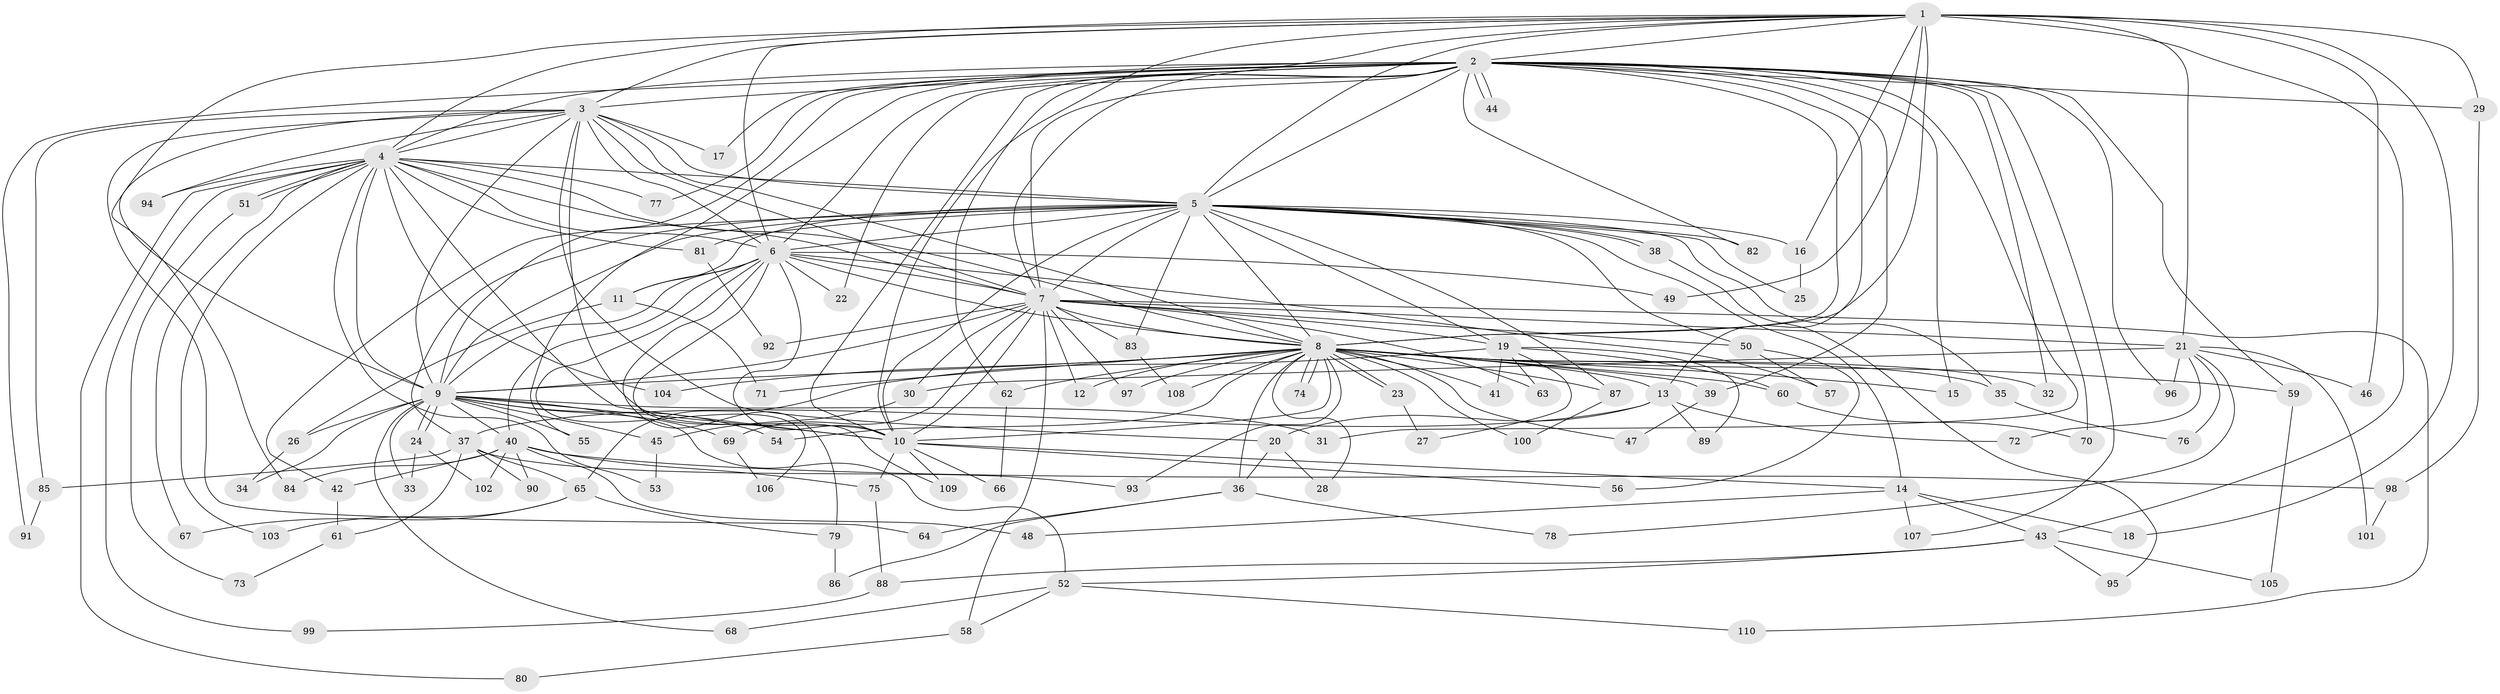 // coarse degree distribution, {12: 0.012195121951219513, 25: 0.012195121951219513, 24: 0.012195121951219513, 17: 0.012195121951219513, 19: 0.012195121951219513, 16: 0.012195121951219513, 18: 0.012195121951219513, 33: 0.012195121951219513, 2: 0.5, 6: 0.036585365853658534, 8: 0.036585365853658534, 4: 0.024390243902439025, 3: 0.25609756097560976, 5: 0.036585365853658534, 10: 0.012195121951219513}
// Generated by graph-tools (version 1.1) at 2025/23/03/03/25 07:23:47]
// undirected, 110 vertices, 245 edges
graph export_dot {
graph [start="1"]
  node [color=gray90,style=filled];
  1;
  2;
  3;
  4;
  5;
  6;
  7;
  8;
  9;
  10;
  11;
  12;
  13;
  14;
  15;
  16;
  17;
  18;
  19;
  20;
  21;
  22;
  23;
  24;
  25;
  26;
  27;
  28;
  29;
  30;
  31;
  32;
  33;
  34;
  35;
  36;
  37;
  38;
  39;
  40;
  41;
  42;
  43;
  44;
  45;
  46;
  47;
  48;
  49;
  50;
  51;
  52;
  53;
  54;
  55;
  56;
  57;
  58;
  59;
  60;
  61;
  62;
  63;
  64;
  65;
  66;
  67;
  68;
  69;
  70;
  71;
  72;
  73;
  74;
  75;
  76;
  77;
  78;
  79;
  80;
  81;
  82;
  83;
  84;
  85;
  86;
  87;
  88;
  89;
  90;
  91;
  92;
  93;
  94;
  95;
  96;
  97;
  98;
  99;
  100;
  101;
  102;
  103;
  104;
  105;
  106;
  107;
  108;
  109;
  110;
  1 -- 2;
  1 -- 3;
  1 -- 4;
  1 -- 5;
  1 -- 6;
  1 -- 7;
  1 -- 8;
  1 -- 9;
  1 -- 10;
  1 -- 16;
  1 -- 18;
  1 -- 21;
  1 -- 29;
  1 -- 43;
  1 -- 46;
  1 -- 49;
  2 -- 3;
  2 -- 4;
  2 -- 5;
  2 -- 6;
  2 -- 7;
  2 -- 8;
  2 -- 9;
  2 -- 10;
  2 -- 13;
  2 -- 15;
  2 -- 17;
  2 -- 22;
  2 -- 29;
  2 -- 31;
  2 -- 32;
  2 -- 39;
  2 -- 44;
  2 -- 44;
  2 -- 55;
  2 -- 59;
  2 -- 62;
  2 -- 70;
  2 -- 77;
  2 -- 82;
  2 -- 91;
  2 -- 96;
  2 -- 107;
  3 -- 4;
  3 -- 5;
  3 -- 6;
  3 -- 7;
  3 -- 8;
  3 -- 9;
  3 -- 10;
  3 -- 17;
  3 -- 20;
  3 -- 64;
  3 -- 84;
  3 -- 85;
  3 -- 94;
  4 -- 5;
  4 -- 6;
  4 -- 7;
  4 -- 8;
  4 -- 9;
  4 -- 10;
  4 -- 51;
  4 -- 51;
  4 -- 53;
  4 -- 67;
  4 -- 77;
  4 -- 80;
  4 -- 81;
  4 -- 94;
  4 -- 99;
  4 -- 103;
  4 -- 104;
  5 -- 6;
  5 -- 7;
  5 -- 8;
  5 -- 9;
  5 -- 10;
  5 -- 11;
  5 -- 14;
  5 -- 16;
  5 -- 19;
  5 -- 25;
  5 -- 35;
  5 -- 37;
  5 -- 38;
  5 -- 38;
  5 -- 42;
  5 -- 50;
  5 -- 81;
  5 -- 82;
  5 -- 83;
  5 -- 87;
  6 -- 7;
  6 -- 8;
  6 -- 9;
  6 -- 10;
  6 -- 11;
  6 -- 22;
  6 -- 40;
  6 -- 49;
  6 -- 57;
  6 -- 79;
  6 -- 106;
  6 -- 109;
  7 -- 8;
  7 -- 9;
  7 -- 10;
  7 -- 12;
  7 -- 19;
  7 -- 21;
  7 -- 30;
  7 -- 50;
  7 -- 58;
  7 -- 63;
  7 -- 69;
  7 -- 83;
  7 -- 92;
  7 -- 97;
  7 -- 110;
  8 -- 9;
  8 -- 10;
  8 -- 12;
  8 -- 13;
  8 -- 15;
  8 -- 23;
  8 -- 23;
  8 -- 28;
  8 -- 32;
  8 -- 35;
  8 -- 36;
  8 -- 39;
  8 -- 41;
  8 -- 47;
  8 -- 54;
  8 -- 59;
  8 -- 60;
  8 -- 62;
  8 -- 71;
  8 -- 74;
  8 -- 74;
  8 -- 87;
  8 -- 93;
  8 -- 97;
  8 -- 100;
  8 -- 104;
  8 -- 108;
  9 -- 10;
  9 -- 24;
  9 -- 24;
  9 -- 26;
  9 -- 31;
  9 -- 33;
  9 -- 34;
  9 -- 40;
  9 -- 45;
  9 -- 52;
  9 -- 54;
  9 -- 55;
  9 -- 68;
  9 -- 69;
  10 -- 14;
  10 -- 56;
  10 -- 66;
  10 -- 75;
  10 -- 109;
  11 -- 26;
  11 -- 71;
  13 -- 20;
  13 -- 37;
  13 -- 72;
  13 -- 89;
  14 -- 18;
  14 -- 43;
  14 -- 48;
  14 -- 107;
  16 -- 25;
  19 -- 27;
  19 -- 41;
  19 -- 60;
  19 -- 63;
  19 -- 65;
  19 -- 89;
  20 -- 28;
  20 -- 36;
  21 -- 30;
  21 -- 46;
  21 -- 72;
  21 -- 76;
  21 -- 78;
  21 -- 96;
  21 -- 101;
  23 -- 27;
  24 -- 33;
  24 -- 102;
  26 -- 34;
  29 -- 98;
  30 -- 45;
  35 -- 76;
  36 -- 64;
  36 -- 78;
  36 -- 86;
  37 -- 61;
  37 -- 65;
  37 -- 85;
  37 -- 90;
  37 -- 93;
  38 -- 95;
  39 -- 47;
  40 -- 42;
  40 -- 48;
  40 -- 75;
  40 -- 84;
  40 -- 90;
  40 -- 98;
  40 -- 102;
  42 -- 61;
  43 -- 52;
  43 -- 88;
  43 -- 95;
  43 -- 105;
  45 -- 53;
  50 -- 56;
  50 -- 57;
  51 -- 73;
  52 -- 58;
  52 -- 68;
  52 -- 110;
  58 -- 80;
  59 -- 105;
  60 -- 70;
  61 -- 73;
  62 -- 66;
  65 -- 67;
  65 -- 79;
  65 -- 103;
  69 -- 106;
  75 -- 88;
  79 -- 86;
  81 -- 92;
  83 -- 108;
  85 -- 91;
  87 -- 100;
  88 -- 99;
  98 -- 101;
}
